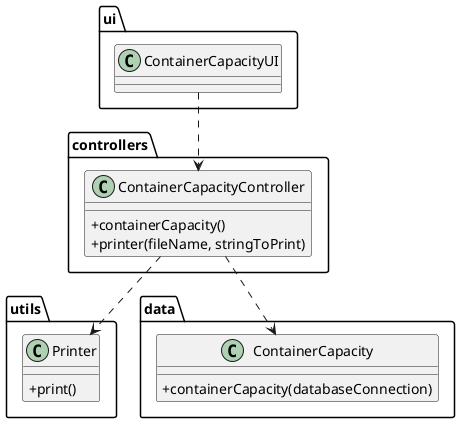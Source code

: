 @startuml
'https://plantuml.com/class-diagram

skinparam classAttributeIconSize 0

package "ui" {
class ContainerCapacityUI{
}
}

package "controllers" {
class ContainerCapacityController{
+containerCapacity()
+printer(fileName, stringToPrint)
}
}
package utils{
class Printer{
+print()
}
}

package data{
class ContainerCapacity{
+containerCapacity(databaseConnection)
}
}



ContainerCapacityUI ..> ContainerCapacityController
ContainerCapacityController ..> Printer
ContainerCapacityController ..> ContainerCapacity
@enduml